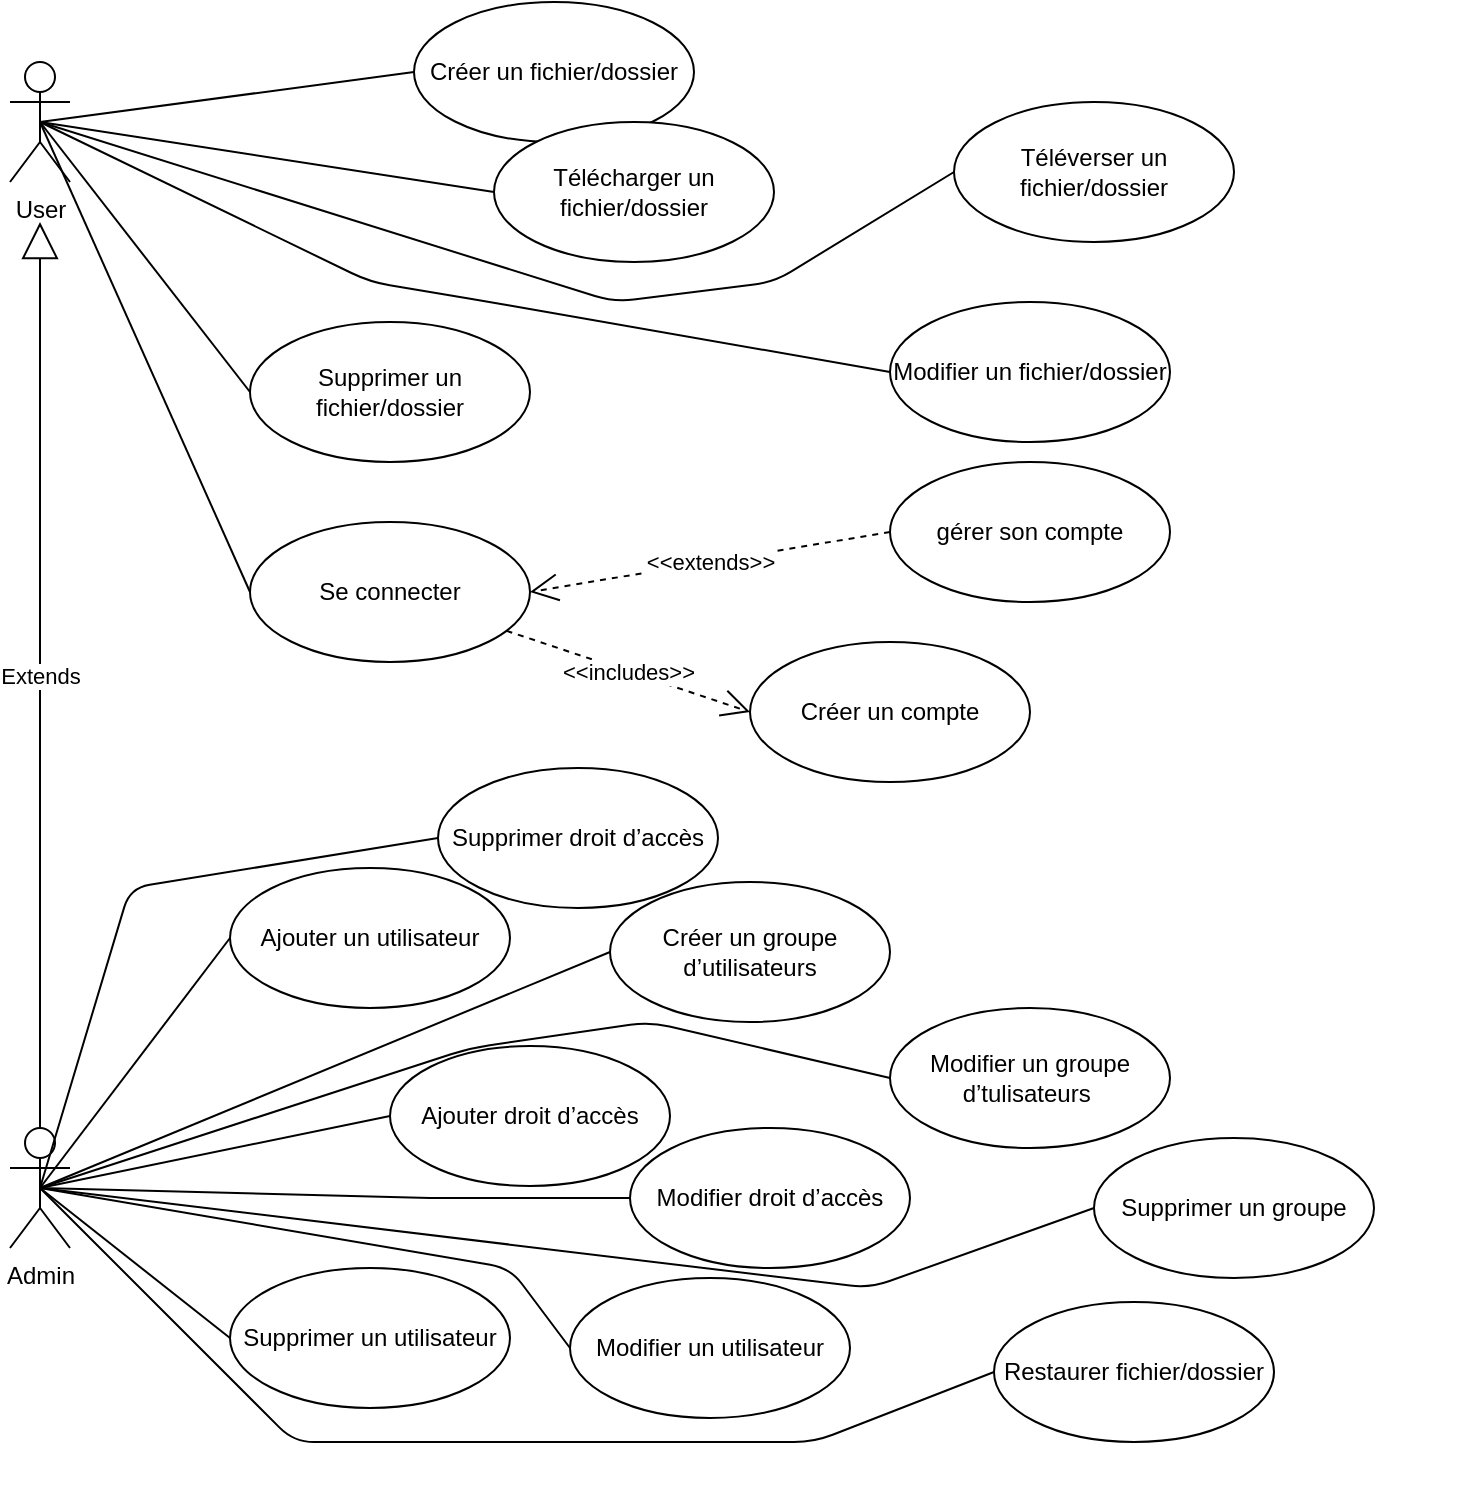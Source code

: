 <mxfile version="14.6.0" type="gitlab">
  <diagram id="YnhViaOy70a9gDw9ipRo" name="Page-1">
    <mxGraphModel dx="1414" dy="883" grid="1" gridSize="10" guides="1" tooltips="1" connect="1" arrows="1" fold="1" page="1" pageScale="1" pageWidth="827" pageHeight="1169" math="0" shadow="0">
      <root>
        <mxCell id="0" />
        <mxCell id="1" parent="0" />
        <mxCell id="imNFoqBUXam9y-mzrash-11" value="" style="whiteSpace=wrap;html=1;strokeColor=none;aspect=fixed;" vertex="1" parent="1">
          <mxGeometry x="123.5" y="50" width="644.5" height="750" as="geometry" />
        </mxCell>
        <mxCell id="imNFoqBUXam9y-mzrash-1" value="Créer un fichier/dossier" style="ellipse;whiteSpace=wrap;html=1;" vertex="1" parent="1">
          <mxGeometry x="238" y="50" width="140" height="70" as="geometry" />
        </mxCell>
        <mxCell id="imNFoqBUXam9y-mzrash-2" value="Téléverser un fichier/dossier" style="ellipse;whiteSpace=wrap;html=1;" vertex="1" parent="1">
          <mxGeometry x="508" y="100" width="140" height="70" as="geometry" />
        </mxCell>
        <mxCell id="imNFoqBUXam9y-mzrash-3" value="Supprimer un utilisateur" style="ellipse;whiteSpace=wrap;html=1;" vertex="1" parent="1">
          <mxGeometry x="146" y="683" width="140" height="70" as="geometry" />
        </mxCell>
        <mxCell id="imNFoqBUXam9y-mzrash-4" value="Supprimer droit d’accès" style="ellipse;whiteSpace=wrap;html=1;" vertex="1" parent="1">
          <mxGeometry x="250" y="433" width="140" height="70" as="geometry" />
        </mxCell>
        <mxCell id="imNFoqBUXam9y-mzrash-5" value="Télécharger un fichier/dossier" style="ellipse;whiteSpace=wrap;html=1;" vertex="1" parent="1">
          <mxGeometry x="278" y="110" width="140" height="70" as="geometry" />
        </mxCell>
        <mxCell id="imNFoqBUXam9y-mzrash-6" value="Ajouter droit d’accès" style="ellipse;whiteSpace=wrap;html=1;" vertex="1" parent="1">
          <mxGeometry x="226" y="572" width="140" height="70" as="geometry" />
        </mxCell>
        <mxCell id="imNFoqBUXam9y-mzrash-7" value="Supprimer un fichier/dossier" style="ellipse;whiteSpace=wrap;html=1;" vertex="1" parent="1">
          <mxGeometry x="156" y="210" width="140" height="70" as="geometry" />
        </mxCell>
        <mxCell id="imNFoqBUXam9y-mzrash-8" value="Modifier un utilisateur" style="ellipse;whiteSpace=wrap;html=1;" vertex="1" parent="1">
          <mxGeometry x="316" y="688" width="140" height="70" as="geometry" />
        </mxCell>
        <mxCell id="imNFoqBUXam9y-mzrash-9" value="Ajouter un utilisateur" style="ellipse;whiteSpace=wrap;html=1;" vertex="1" parent="1">
          <mxGeometry x="146" y="483" width="140" height="70" as="geometry" />
        </mxCell>
        <mxCell id="imNFoqBUXam9y-mzrash-10" value="Modifier un fichier/dossier" style="ellipse;whiteSpace=wrap;html=1;" vertex="1" parent="1">
          <mxGeometry x="476" y="200" width="140" height="70" as="geometry" />
        </mxCell>
        <mxCell id="imNFoqBUXam9y-mzrash-14" value="User" style="shape=umlActor;verticalLabelPosition=bottom;verticalAlign=top;html=1;" vertex="1" parent="1">
          <mxGeometry x="36" y="80" width="30" height="60" as="geometry" />
        </mxCell>
        <mxCell id="imNFoqBUXam9y-mzrash-15" value="Admin" style="shape=umlActor;verticalLabelPosition=bottom;verticalAlign=top;html=1;" vertex="1" parent="1">
          <mxGeometry x="36" y="613" width="30" height="60" as="geometry" />
        </mxCell>
        <mxCell id="imNFoqBUXam9y-mzrash-18" value="Extends" style="endArrow=block;endSize=16;endFill=0;html=1;exitX=0.5;exitY=0;exitDx=0;exitDy=0;exitPerimeter=0;" edge="1" parent="1" source="imNFoqBUXam9y-mzrash-15">
          <mxGeometry width="160" relative="1" as="geometry">
            <mxPoint x="26" y="380" as="sourcePoint" />
            <mxPoint x="51" y="160" as="targetPoint" />
          </mxGeometry>
        </mxCell>
        <mxCell id="imNFoqBUXam9y-mzrash-24" value="" style="endArrow=none;html=1;exitX=0.5;exitY=0.5;exitDx=0;exitDy=0;exitPerimeter=0;entryX=0;entryY=0.5;entryDx=0;entryDy=0;" edge="1" parent="1" source="imNFoqBUXam9y-mzrash-14" target="imNFoqBUXam9y-mzrash-5">
          <mxGeometry width="50" height="50" relative="1" as="geometry">
            <mxPoint x="526" y="360" as="sourcePoint" />
            <mxPoint x="576" y="310" as="targetPoint" />
          </mxGeometry>
        </mxCell>
        <mxCell id="imNFoqBUXam9y-mzrash-25" value="" style="endArrow=none;html=1;exitX=0.5;exitY=0.5;exitDx=0;exitDy=0;exitPerimeter=0;entryX=0;entryY=0.5;entryDx=0;entryDy=0;" edge="1" parent="1" source="imNFoqBUXam9y-mzrash-14" target="imNFoqBUXam9y-mzrash-1">
          <mxGeometry width="50" height="50" relative="1" as="geometry">
            <mxPoint x="61" y="120.0" as="sourcePoint" />
            <mxPoint x="330" y="135.0" as="targetPoint" />
          </mxGeometry>
        </mxCell>
        <mxCell id="imNFoqBUXam9y-mzrash-26" value="" style="endArrow=none;html=1;entryX=0;entryY=0.5;entryDx=0;entryDy=0;exitX=0.5;exitY=0.5;exitDx=0;exitDy=0;exitPerimeter=0;" edge="1" parent="1" source="imNFoqBUXam9y-mzrash-14" target="imNFoqBUXam9y-mzrash-2">
          <mxGeometry width="50" height="50" relative="1" as="geometry">
            <mxPoint x="76" y="130" as="sourcePoint" />
            <mxPoint x="176" y="175" as="targetPoint" />
            <Array as="points">
              <mxPoint x="338" y="200" />
              <mxPoint x="418" y="190" />
            </Array>
          </mxGeometry>
        </mxCell>
        <mxCell id="imNFoqBUXam9y-mzrash-27" value="" style="endArrow=none;html=1;entryX=0;entryY=0.5;entryDx=0;entryDy=0;exitX=0.5;exitY=0.5;exitDx=0;exitDy=0;exitPerimeter=0;" edge="1" parent="1" source="imNFoqBUXam9y-mzrash-14" target="imNFoqBUXam9y-mzrash-10">
          <mxGeometry width="50" height="50" relative="1" as="geometry">
            <mxPoint x="66" y="120" as="sourcePoint" />
            <mxPoint x="176" y="175" as="targetPoint" />
            <Array as="points">
              <mxPoint x="216" y="190" />
              <mxPoint x="276" y="200" />
            </Array>
          </mxGeometry>
        </mxCell>
        <mxCell id="imNFoqBUXam9y-mzrash-29" value="Modifier droit d’accès" style="ellipse;whiteSpace=wrap;html=1;" vertex="1" parent="1">
          <mxGeometry x="346" y="613" width="140" height="70" as="geometry" />
        </mxCell>
        <mxCell id="imNFoqBUXam9y-mzrash-30" value="Créer un groupe d’utilisateurs" style="ellipse;whiteSpace=wrap;html=1;" vertex="1" parent="1">
          <mxGeometry x="336" y="490" width="140" height="70" as="geometry" />
        </mxCell>
        <mxCell id="imNFoqBUXam9y-mzrash-31" value="Modifier un groupe d’tulisateurs&amp;nbsp;" style="ellipse;whiteSpace=wrap;html=1;" vertex="1" parent="1">
          <mxGeometry x="476" y="553" width="140" height="70" as="geometry" />
        </mxCell>
        <mxCell id="imNFoqBUXam9y-mzrash-32" value="Supprimer un groupe" style="ellipse;whiteSpace=wrap;html=1;" vertex="1" parent="1">
          <mxGeometry x="578" y="618" width="140" height="70" as="geometry" />
        </mxCell>
        <mxCell id="imNFoqBUXam9y-mzrash-34" value="" style="endArrow=none;html=1;exitX=0.5;exitY=0.5;exitDx=0;exitDy=0;exitPerimeter=0;entryX=0;entryY=0.5;entryDx=0;entryDy=0;" edge="1" parent="1" source="imNFoqBUXam9y-mzrash-15" target="imNFoqBUXam9y-mzrash-9">
          <mxGeometry width="50" height="50" relative="1" as="geometry">
            <mxPoint x="526" y="383" as="sourcePoint" />
            <mxPoint x="566" y="343" as="targetPoint" />
          </mxGeometry>
        </mxCell>
        <mxCell id="imNFoqBUXam9y-mzrash-35" value="" style="endArrow=none;html=1;entryX=0;entryY=0.5;entryDx=0;entryDy=0;exitX=0.5;exitY=0.5;exitDx=0;exitDy=0;exitPerimeter=0;" edge="1" parent="1" source="imNFoqBUXam9y-mzrash-15" target="imNFoqBUXam9y-mzrash-8">
          <mxGeometry width="50" height="50" relative="1" as="geometry">
            <mxPoint x="66" y="643" as="sourcePoint" />
            <mxPoint x="186" y="568" as="targetPoint" />
            <Array as="points">
              <mxPoint x="286" y="683" />
            </Array>
          </mxGeometry>
        </mxCell>
        <mxCell id="imNFoqBUXam9y-mzrash-36" value="" style="endArrow=none;html=1;entryX=0;entryY=0.5;entryDx=0;entryDy=0;exitX=0.5;exitY=0.5;exitDx=0;exitDy=0;exitPerimeter=0;" edge="1" parent="1" source="imNFoqBUXam9y-mzrash-15" target="imNFoqBUXam9y-mzrash-3">
          <mxGeometry width="50" height="50" relative="1" as="geometry">
            <mxPoint x="66" y="653" as="sourcePoint" />
            <mxPoint x="166" y="638" as="targetPoint" />
          </mxGeometry>
        </mxCell>
        <mxCell id="imNFoqBUXam9y-mzrash-37" value="" style="endArrow=none;html=1;exitX=0.5;exitY=0.5;exitDx=0;exitDy=0;exitPerimeter=0;entryX=0;entryY=0.5;entryDx=0;entryDy=0;" edge="1" parent="1" source="imNFoqBUXam9y-mzrash-14" target="imNFoqBUXam9y-mzrash-7">
          <mxGeometry width="50" height="50" relative="1" as="geometry">
            <mxPoint x="61" y="120.0" as="sourcePoint" />
            <mxPoint x="176" y="175" as="targetPoint" />
          </mxGeometry>
        </mxCell>
        <mxCell id="imNFoqBUXam9y-mzrash-38" value="" style="endArrow=none;html=1;exitX=0.5;exitY=0.5;exitDx=0;exitDy=0;exitPerimeter=0;entryX=0;entryY=0.5;entryDx=0;entryDy=0;" edge="1" parent="1" source="imNFoqBUXam9y-mzrash-15" target="imNFoqBUXam9y-mzrash-6">
          <mxGeometry width="50" height="50" relative="1" as="geometry">
            <mxPoint x="61" y="653" as="sourcePoint" />
            <mxPoint x="166" y="558" as="targetPoint" />
          </mxGeometry>
        </mxCell>
        <mxCell id="imNFoqBUXam9y-mzrash-39" value="" style="endArrow=none;html=1;exitX=0.5;exitY=0.5;exitDx=0;exitDy=0;exitPerimeter=0;entryX=0;entryY=0.5;entryDx=0;entryDy=0;" edge="1" parent="1" source="imNFoqBUXam9y-mzrash-15" target="imNFoqBUXam9y-mzrash-30">
          <mxGeometry width="50" height="50" relative="1" as="geometry">
            <mxPoint x="61" y="653" as="sourcePoint" />
            <mxPoint x="166" y="558" as="targetPoint" />
            <Array as="points" />
          </mxGeometry>
        </mxCell>
        <mxCell id="imNFoqBUXam9y-mzrash-40" value="" style="endArrow=none;html=1;exitX=0.5;exitY=0.5;exitDx=0;exitDy=0;exitPerimeter=0;entryX=0;entryY=0.5;entryDx=0;entryDy=0;" edge="1" parent="1" source="imNFoqBUXam9y-mzrash-15" target="imNFoqBUXam9y-mzrash-29">
          <mxGeometry width="50" height="50" relative="1" as="geometry">
            <mxPoint x="61" y="653" as="sourcePoint" />
            <mxPoint x="156" y="558" as="targetPoint" />
            <Array as="points">
              <mxPoint x="246" y="648" />
            </Array>
          </mxGeometry>
        </mxCell>
        <mxCell id="imNFoqBUXam9y-mzrash-41" value="" style="endArrow=none;html=1;exitX=0.5;exitY=0.5;exitDx=0;exitDy=0;exitPerimeter=0;entryX=0;entryY=0.5;entryDx=0;entryDy=0;" edge="1" parent="1" source="imNFoqBUXam9y-mzrash-15" target="imNFoqBUXam9y-mzrash-4">
          <mxGeometry width="50" height="50" relative="1" as="geometry">
            <mxPoint x="61" y="653" as="sourcePoint" />
            <mxPoint x="156" y="558" as="targetPoint" />
            <Array as="points">
              <mxPoint x="96" y="493" />
            </Array>
          </mxGeometry>
        </mxCell>
        <mxCell id="imNFoqBUXam9y-mzrash-42" value="" style="endArrow=none;html=1;exitX=0.5;exitY=0.5;exitDx=0;exitDy=0;exitPerimeter=0;entryX=0;entryY=0.5;entryDx=0;entryDy=0;" edge="1" parent="1" source="imNFoqBUXam9y-mzrash-15" target="imNFoqBUXam9y-mzrash-31">
          <mxGeometry width="50" height="50" relative="1" as="geometry">
            <mxPoint x="61" y="653" as="sourcePoint" />
            <mxPoint x="496" y="518" as="targetPoint" />
            <Array as="points">
              <mxPoint x="266" y="573" />
              <mxPoint x="356" y="560" />
            </Array>
          </mxGeometry>
        </mxCell>
        <mxCell id="imNFoqBUXam9y-mzrash-43" value="" style="endArrow=none;html=1;exitX=0.5;exitY=0.5;exitDx=0;exitDy=0;exitPerimeter=0;entryX=0;entryY=0.5;entryDx=0;entryDy=0;" edge="1" parent="1" source="imNFoqBUXam9y-mzrash-15" target="imNFoqBUXam9y-mzrash-32">
          <mxGeometry width="50" height="50" relative="1" as="geometry">
            <mxPoint x="61" y="653" as="sourcePoint" />
            <mxPoint x="556" y="623" as="targetPoint" />
            <Array as="points">
              <mxPoint x="466" y="693" />
            </Array>
          </mxGeometry>
        </mxCell>
        <mxCell id="imNFoqBUXam9y-mzrash-46" value="Créer un compte" style="ellipse;whiteSpace=wrap;html=1;" vertex="1" parent="1">
          <mxGeometry x="406" y="370" width="140" height="70" as="geometry" />
        </mxCell>
        <mxCell id="imNFoqBUXam9y-mzrash-47" value="Se connecter" style="ellipse;whiteSpace=wrap;html=1;" vertex="1" parent="1">
          <mxGeometry x="156" y="310" width="140" height="70" as="geometry" />
        </mxCell>
        <mxCell id="imNFoqBUXam9y-mzrash-48" value="&amp;lt;&amp;lt;extends&amp;gt;&amp;gt;" style="endArrow=open;endSize=12;dashed=1;html=1;exitX=0;exitY=0.5;exitDx=0;exitDy=0;entryX=1;entryY=0.5;entryDx=0;entryDy=0;" edge="1" parent="1" source="imNFoqBUXam9y-mzrash-60" target="imNFoqBUXam9y-mzrash-47">
          <mxGeometry width="160" relative="1" as="geometry">
            <mxPoint x="466" y="300" as="sourcePoint" />
            <mxPoint x="296" y="305" as="targetPoint" />
          </mxGeometry>
        </mxCell>
        <mxCell id="imNFoqBUXam9y-mzrash-60" value="gérer son compte" style="ellipse;whiteSpace=wrap;html=1;" vertex="1" parent="1">
          <mxGeometry x="476" y="280" width="140" height="70" as="geometry" />
        </mxCell>
        <mxCell id="imNFoqBUXam9y-mzrash-62" value="" style="endArrow=none;html=1;exitX=0.5;exitY=0.5;exitDx=0;exitDy=0;exitPerimeter=0;entryX=0;entryY=0.5;entryDx=0;entryDy=0;" edge="1" parent="1" source="imNFoqBUXam9y-mzrash-14" target="imNFoqBUXam9y-mzrash-47">
          <mxGeometry width="50" height="50" relative="1" as="geometry">
            <mxPoint x="366" y="260" as="sourcePoint" />
            <mxPoint x="416" y="210" as="targetPoint" />
          </mxGeometry>
        </mxCell>
        <mxCell id="imNFoqBUXam9y-mzrash-63" value="&amp;lt;&amp;lt;includes&amp;gt;&amp;gt;" style="endArrow=open;endSize=12;dashed=1;html=1;entryX=0;entryY=0.5;entryDx=0;entryDy=0;" edge="1" parent="1" source="imNFoqBUXam9y-mzrash-47" target="imNFoqBUXam9y-mzrash-46">
          <mxGeometry width="160" relative="1" as="geometry">
            <mxPoint x="316" y="230" as="sourcePoint" />
            <mxPoint x="476" y="230" as="targetPoint" />
          </mxGeometry>
        </mxCell>
        <mxCell id="imNFoqBUXam9y-mzrash-64" value="Restaurer fichier/dossier" style="ellipse;whiteSpace=wrap;html=1;" vertex="1" parent="1">
          <mxGeometry x="528" y="700" width="140" height="70" as="geometry" />
        </mxCell>
        <mxCell id="imNFoqBUXam9y-mzrash-65" value="" style="endArrow=none;html=1;exitX=0.5;exitY=0.5;exitDx=0;exitDy=0;exitPerimeter=0;entryX=0;entryY=0.5;entryDx=0;entryDy=0;" edge="1" parent="1" source="imNFoqBUXam9y-mzrash-15" target="imNFoqBUXam9y-mzrash-64">
          <mxGeometry width="50" height="50" relative="1" as="geometry">
            <mxPoint x="366" y="710" as="sourcePoint" />
            <mxPoint x="416" y="660" as="targetPoint" />
            <Array as="points">
              <mxPoint x="178" y="770" />
              <mxPoint x="438" y="770" />
            </Array>
          </mxGeometry>
        </mxCell>
      </root>
    </mxGraphModel>
  </diagram>
</mxfile>
